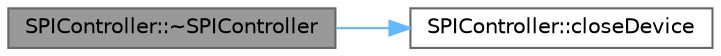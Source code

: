 digraph "SPIController::~SPIController"
{
 // LATEX_PDF_SIZE
  bgcolor="transparent";
  edge [fontname=Helvetica,fontsize=10,labelfontname=Helvetica,labelfontsize=10];
  node [fontname=Helvetica,fontsize=10,shape=box,height=0.2,width=0.4];
  rankdir="LR";
  Node1 [id="Node000001",label="SPIController::~SPIController",height=0.2,width=0.4,color="gray40", fillcolor="grey60", style="filled", fontcolor="black",tooltip="Destroy the SPIController::SPIController object."];
  Node1 -> Node2 [id="edge1_Node000001_Node000002",color="steelblue1",style="solid",tooltip=" "];
  Node2 [id="Node000002",label="SPIController::closeDevice",height=0.2,width=0.4,color="grey40", fillcolor="white", style="filled",URL="$classSPIController.html#a771f650139ea560735cdd99542744da8",tooltip="Close the SPI device."];
}
